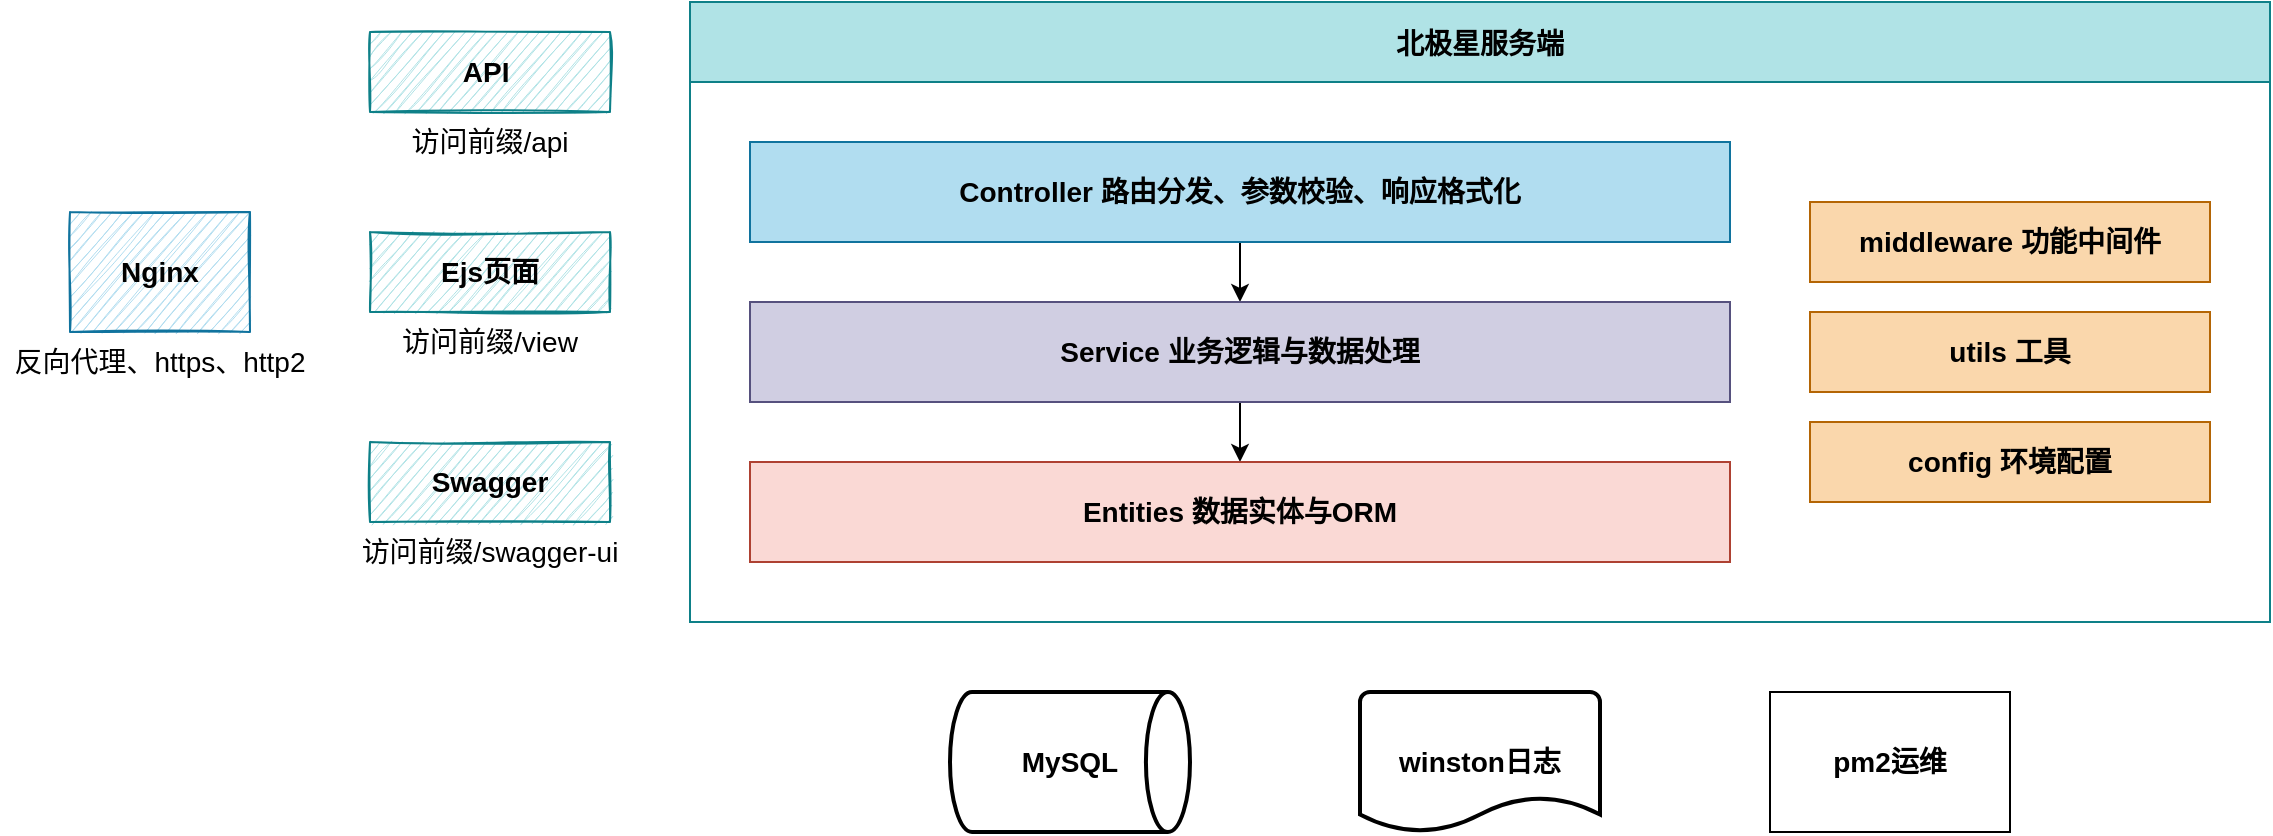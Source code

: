 <mxfile version="15.8.4" type="device"><diagram id="Ghr1GxBmkurAcs3w4Z_3" name="Polar架构图"><mxGraphModel dx="666" dy="483" grid="1" gridSize="10" guides="1" tooltips="1" connect="1" arrows="1" fold="1" page="1" pageScale="1" pageWidth="2000" pageHeight="2069" math="0" shadow="0"><root><mxCell id="0"/><mxCell id="1" parent="0"/><mxCell id="hWOM1qWBpulJ4Jeugdv--32" value="API&amp;nbsp;" style="rounded=0;whiteSpace=wrap;html=1;glass=0;sketch=1;fontSize=14;strokeColor=#0e8088;fillColor=#b0e3e6;fontStyle=1" parent="1" vertex="1"><mxGeometry x="600" y="775" width="120" height="40" as="geometry"/></mxCell><mxCell id="hWOM1qWBpulJ4Jeugdv--73" value="访问前缀/api" style="text;html=1;strokeColor=none;fillColor=none;align=center;verticalAlign=middle;whiteSpace=wrap;rounded=0;glass=0;sketch=0;fontSize=14;fontColor=#000000;" parent="1" vertex="1"><mxGeometry x="600" y="815" width="120" height="30" as="geometry"/></mxCell><mxCell id="hWOM1qWBpulJ4Jeugdv--33" value="Ejs页面" style="rounded=0;whiteSpace=wrap;html=1;glass=0;sketch=1;fontSize=14;fillColor=#b0e3e6;strokeColor=#0e8088;fontStyle=1" parent="1" vertex="1"><mxGeometry x="600" y="875" width="120" height="40" as="geometry"/></mxCell><mxCell id="hWOM1qWBpulJ4Jeugdv--74" value="访问前缀/view" style="text;html=1;strokeColor=none;fillColor=none;align=center;verticalAlign=middle;whiteSpace=wrap;rounded=0;glass=0;sketch=0;fontSize=14;fontColor=#000000;" parent="1" vertex="1"><mxGeometry x="600" y="915" width="120" height="30" as="geometry"/></mxCell><mxCell id="hWOM1qWBpulJ4Jeugdv--20" value="北极星服务端" style="swimlane;glass=0;sketch=0;fontSize=14;strokeColor=#0e8088;fillColor=#b0e3e6;startSize=40;swimlaneFillColor=default;" parent="1" vertex="1"><mxGeometry x="760" y="760" width="790" height="310" as="geometry"/></mxCell><mxCell id="X5_LysKv_lj8T5YPJDEO-26" style="edgeStyle=orthogonalEdgeStyle;curved=1;rounded=0;orthogonalLoop=1;jettySize=auto;html=1;entryX=0.5;entryY=0;entryDx=0;entryDy=0;fontSize=14;" parent="hWOM1qWBpulJ4Jeugdv--20" source="fWo0Urvl-ZKuj1QJTPRN-2" target="X5_LysKv_lj8T5YPJDEO-10" edge="1"><mxGeometry relative="1" as="geometry"/></mxCell><mxCell id="fWo0Urvl-ZKuj1QJTPRN-2" value="Controller 路由分发、参数校验、响应格式化" style="rounded=0;whiteSpace=wrap;html=1;fillColor=#b1ddf0;strokeColor=#10739e;fontSize=14;fontStyle=1" parent="hWOM1qWBpulJ4Jeugdv--20" vertex="1"><mxGeometry x="30" y="70" width="490" height="50" as="geometry"/></mxCell><mxCell id="X5_LysKv_lj8T5YPJDEO-25" style="edgeStyle=orthogonalEdgeStyle;curved=1;rounded=0;orthogonalLoop=1;jettySize=auto;html=1;exitX=0.5;exitY=1;exitDx=0;exitDy=0;entryX=0.5;entryY=0;entryDx=0;entryDy=0;fontSize=14;" parent="hWOM1qWBpulJ4Jeugdv--20" source="X5_LysKv_lj8T5YPJDEO-10" target="X5_LysKv_lj8T5YPJDEO-13" edge="1"><mxGeometry relative="1" as="geometry"/></mxCell><mxCell id="X5_LysKv_lj8T5YPJDEO-10" value="Service 业务逻辑与数据处理" style="rounded=0;whiteSpace=wrap;html=1;fillColor=#d0cee2;strokeColor=#56517e;fontSize=14;fontStyle=1" parent="hWOM1qWBpulJ4Jeugdv--20" vertex="1"><mxGeometry x="30" y="150" width="490" height="50" as="geometry"/></mxCell><mxCell id="X5_LysKv_lj8T5YPJDEO-11" value="middleware 功能中间件" style="rounded=0;whiteSpace=wrap;html=1;fillColor=#fad7ac;strokeColor=#b46504;fontSize=14;fontStyle=1" parent="hWOM1qWBpulJ4Jeugdv--20" vertex="1"><mxGeometry x="560" y="100" width="200" height="40" as="geometry"/></mxCell><mxCell id="X5_LysKv_lj8T5YPJDEO-13" value="Entities 数据实体与ORM" style="rounded=0;whiteSpace=wrap;html=1;fillColor=#fad9d5;strokeColor=#ae4132;fontSize=14;fontStyle=1" parent="hWOM1qWBpulJ4Jeugdv--20" vertex="1"><mxGeometry x="30" y="230" width="490" height="50" as="geometry"/></mxCell><mxCell id="X5_LysKv_lj8T5YPJDEO-14" value="utils 工具" style="rounded=0;whiteSpace=wrap;html=1;fillColor=#fad7ac;strokeColor=#b46504;fontSize=14;fontStyle=1" parent="hWOM1qWBpulJ4Jeugdv--20" vertex="1"><mxGeometry x="560" y="155" width="200" height="40" as="geometry"/></mxCell><mxCell id="X5_LysKv_lj8T5YPJDEO-15" value="config 环境配置" style="rounded=0;whiteSpace=wrap;html=1;fillColor=#fad7ac;strokeColor=#b46504;fontSize=14;fontStyle=1" parent="hWOM1qWBpulJ4Jeugdv--20" vertex="1"><mxGeometry x="560" y="210" width="200" height="40" as="geometry"/></mxCell><mxCell id="X5_LysKv_lj8T5YPJDEO-1" value="MySQL" style="strokeWidth=2;html=1;shape=mxgraph.flowchart.direct_data;whiteSpace=wrap;rounded=0;fontSize=14;fontStyle=1" parent="1" vertex="1"><mxGeometry x="890" y="1105" width="120" height="70" as="geometry"/></mxCell><mxCell id="X5_LysKv_lj8T5YPJDEO-9" value="winston日志" style="strokeWidth=2;html=1;shape=mxgraph.flowchart.document2;whiteSpace=wrap;size=0.25;rounded=0;shadow=0;glass=0;sketch=0;fontSize=14;fillColor=none;fontStyle=1" parent="1" vertex="1"><mxGeometry x="1095" y="1105" width="120" height="70" as="geometry"/></mxCell><mxCell id="X5_LysKv_lj8T5YPJDEO-16" value="Swagger" style="rounded=0;whiteSpace=wrap;html=1;glass=0;sketch=1;fontSize=14;fillColor=#b0e3e6;strokeColor=#0e8088;fontStyle=1" parent="1" vertex="1"><mxGeometry x="600" y="980" width="120" height="40" as="geometry"/></mxCell><mxCell id="X5_LysKv_lj8T5YPJDEO-17" value="访问前缀/swagger-ui" style="text;html=1;strokeColor=none;fillColor=none;align=center;verticalAlign=middle;whiteSpace=wrap;rounded=0;glass=0;sketch=0;fontSize=14;fontColor=#000000;" parent="1" vertex="1"><mxGeometry x="580" y="1020" width="160" height="30" as="geometry"/></mxCell><mxCell id="X5_LysKv_lj8T5YPJDEO-30" value="Nginx" style="rounded=0;whiteSpace=wrap;html=1;glass=0;sketch=1;fontSize=14;strokeColor=#10739e;fillColor=#b1ddf0;fontStyle=1" parent="1" vertex="1"><mxGeometry x="450" y="865" width="90" height="60" as="geometry"/></mxCell><mxCell id="X5_LysKv_lj8T5YPJDEO-32" value="反向代理、https、http2" style="text;html=1;strokeColor=none;fillColor=none;align=center;verticalAlign=middle;whiteSpace=wrap;rounded=0;glass=0;sketch=0;fontSize=14;fontColor=#000000;" parent="1" vertex="1"><mxGeometry x="415" y="925" width="160" height="30" as="geometry"/></mxCell><mxCell id="X5_LysKv_lj8T5YPJDEO-33" value="&lt;span style=&quot;font-weight: 700&quot;&gt;pm2运维&lt;/span&gt;" style="rounded=0;whiteSpace=wrap;html=1;shadow=0;glass=0;sketch=0;fontSize=14;fillColor=none;" parent="1" vertex="1"><mxGeometry x="1300" y="1105" width="120" height="70" as="geometry"/></mxCell></root></mxGraphModel></diagram></mxfile>